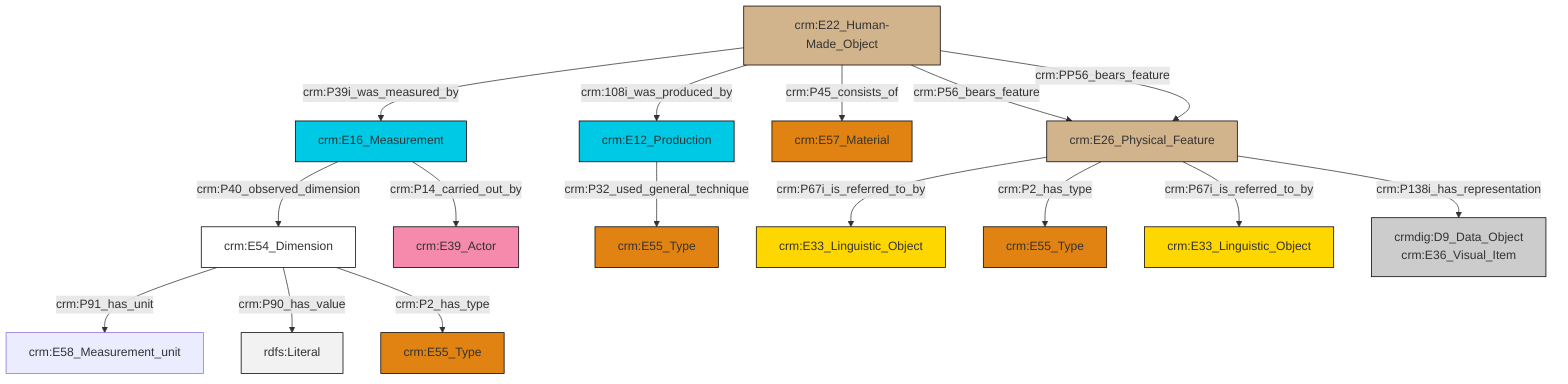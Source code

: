 graph TD
classDef Literal fill:#f2f2f2,stroke:#000000;
classDef CRM_Entity fill:#FFFFFF,stroke:#000000;
classDef Temporal_Entity fill:#00C9E6, stroke:#000000;
classDef Type fill:#E18312, stroke:#000000;
classDef Time-Span fill:#2C9C91, stroke:#000000;
classDef Appellation fill:#FFEB7F, stroke:#000000;
classDef Place fill:#008836, stroke:#000000;
classDef Persistent_Item fill:#B266B2, stroke:#000000;
classDef Conceptual_Object fill:#FFD700, stroke:#000000;
classDef Physical_Thing fill:#D2B48C, stroke:#000000;
classDef Actor fill:#f58aad, stroke:#000000;
classDef PC_Classes fill:#4ce600, stroke:#000000;
classDef Multi fill:#cccccc,stroke:#000000;

4["crm:E26_Physical_Feature"]:::Physical_Thing -->|crm:P67i_is_referred_to_by| 5["crm:E33_Linguistic_Object"]:::Conceptual_Object
6["crm:E54_Dimension"]:::CRM_Entity -->|crm:P91_has_unit| 7["crm:E58_Measurement_unit"]:::Default
12["crm:E16_Measurement"]:::Temporal_Entity -->|crm:P40_observed_dimension| 6["crm:E54_Dimension"]:::CRM_Entity
15["crm:E22_Human-Made_Object"]:::Physical_Thing -->|crm:P39i_was_measured_by| 12["crm:E16_Measurement"]:::Temporal_Entity
15["crm:E22_Human-Made_Object"]:::Physical_Thing -->|crm:108i_was_produced_by| 9["crm:E12_Production"]:::Temporal_Entity
15["crm:E22_Human-Made_Object"]:::Physical_Thing -->|crm:P45_consists_of| 16["crm:E57_Material"]:::Type
4["crm:E26_Physical_Feature"]:::Physical_Thing -->|crm:P2_has_type| 0["crm:E55_Type"]:::Type
15["crm:E22_Human-Made_Object"]:::Physical_Thing -->|crm:P56_bears_feature| 4["crm:E26_Physical_Feature"]:::Physical_Thing
9["crm:E12_Production"]:::Temporal_Entity -->|crm:P32_used_general_technique| 21["crm:E55_Type"]:::Type
6["crm:E54_Dimension"]:::CRM_Entity -->|crm:P90_has_value| 23[rdfs:Literal]:::Literal
6["crm:E54_Dimension"]:::CRM_Entity -->|crm:P2_has_type| 24["crm:E55_Type"]:::Type
15["crm:E22_Human-Made_Object"]:::Physical_Thing -->|crm:PP56_bears_feature| 4["crm:E26_Physical_Feature"]:::Physical_Thing
4["crm:E26_Physical_Feature"]:::Physical_Thing -->|crm:P67i_is_referred_to_by| 13["crm:E33_Linguistic_Object"]:::Conceptual_Object
4["crm:E26_Physical_Feature"]:::Physical_Thing -->|crm:P138i_has_representation| 17["crmdig:D9_Data_Object<br>crm:E36_Visual_Item"]:::Multi
12["crm:E16_Measurement"]:::Temporal_Entity -->|crm:P14_carried_out_by| 2["crm:E39_Actor"]:::Actor